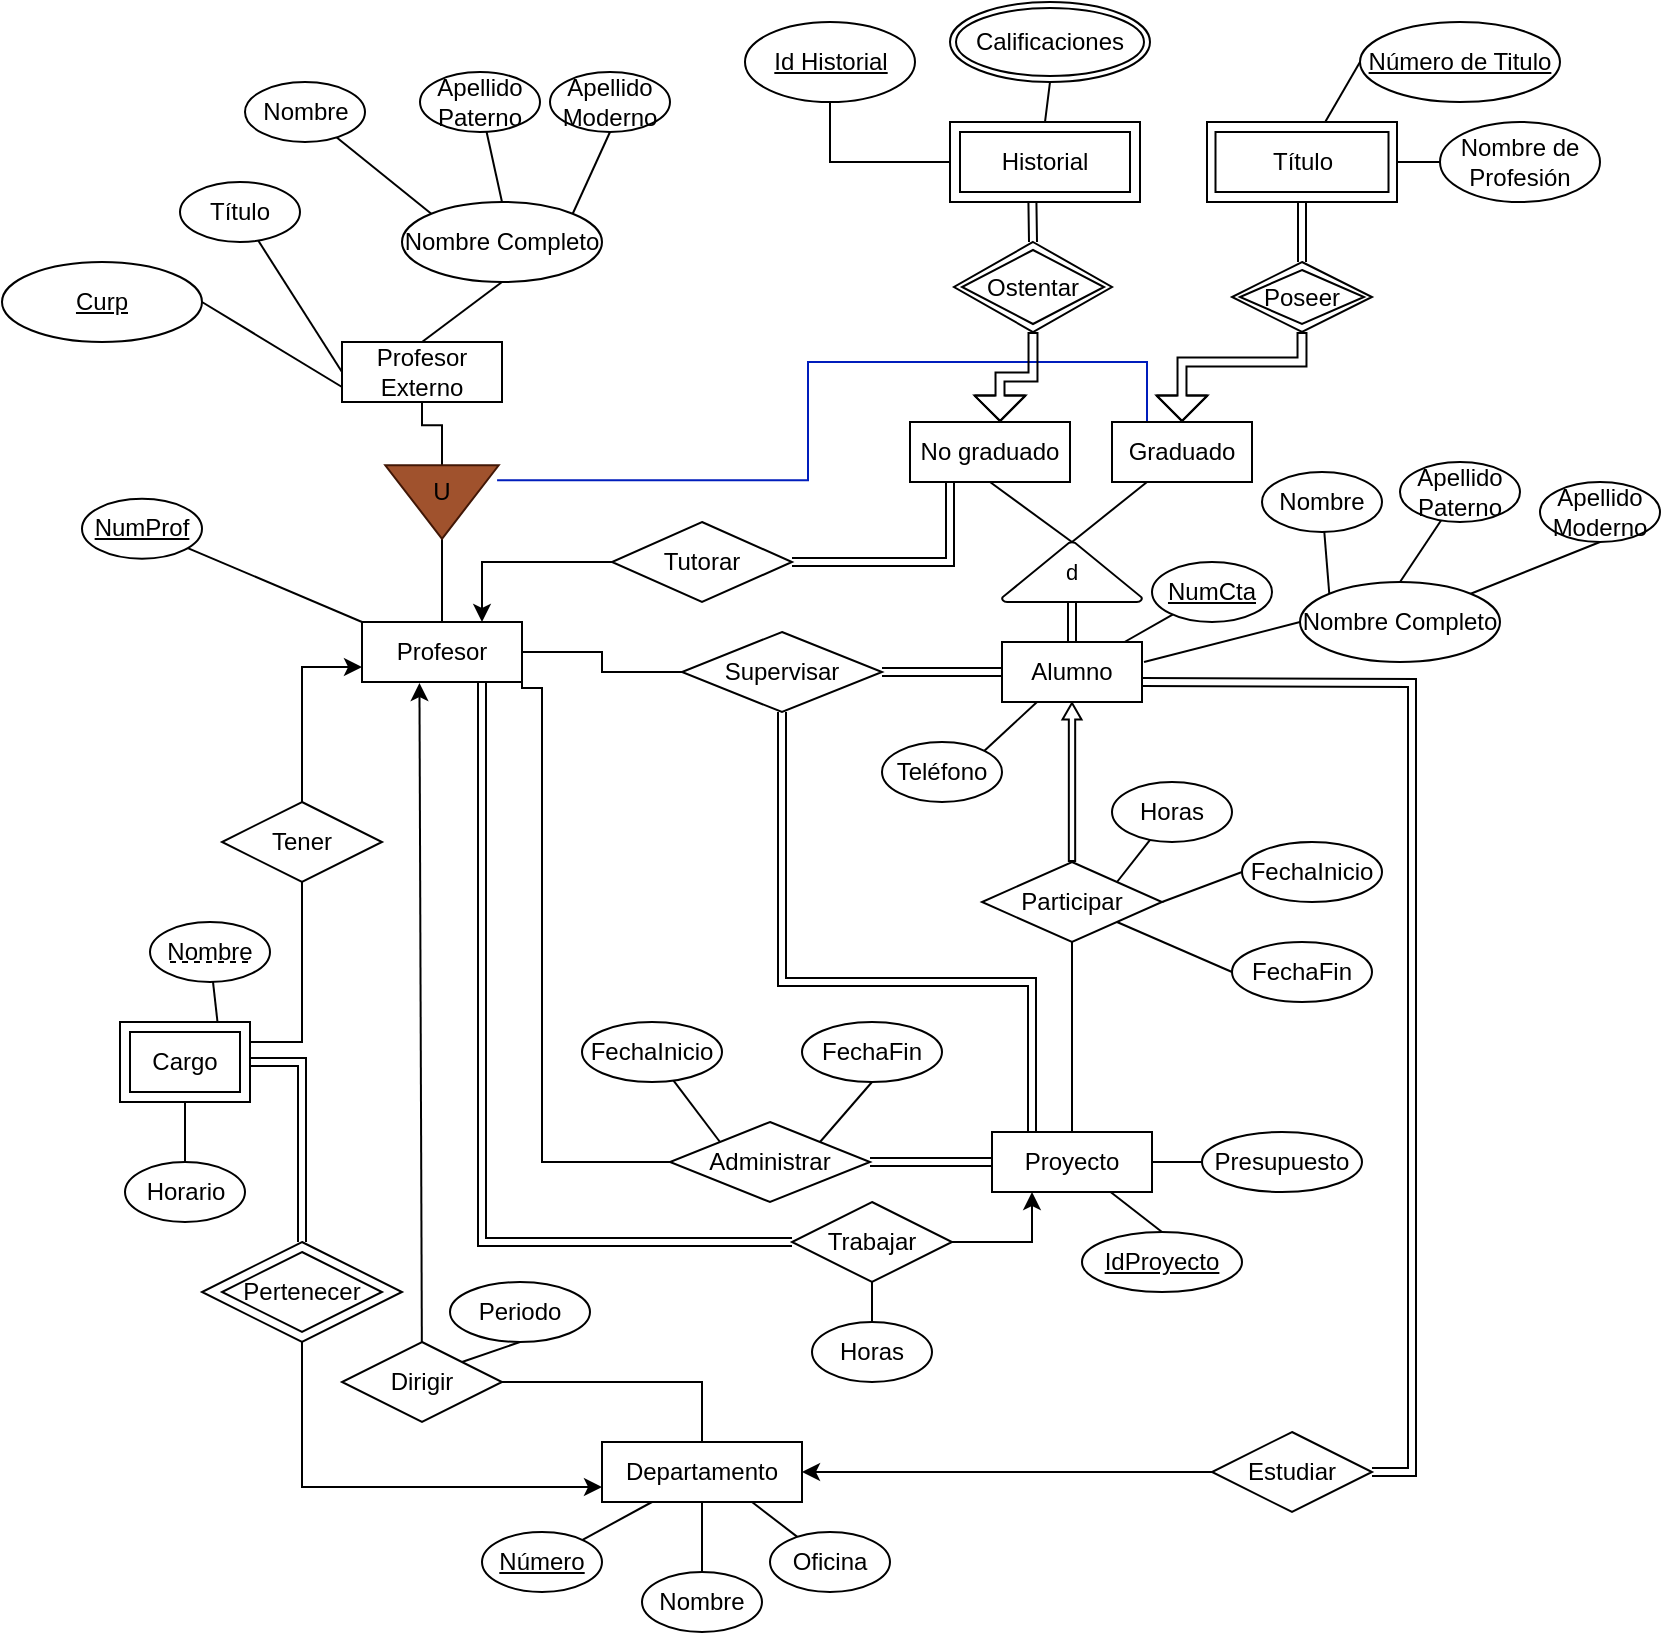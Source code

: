 <mxfile version="24.7.12">
  <diagram id="PULe2GKsj0wCnWrpdzta" name="aiuda">
    <mxGraphModel grid="1" page="1" gridSize="10" guides="1" tooltips="1" connect="1" arrows="1" fold="1" pageScale="1" pageWidth="850" pageHeight="1100" math="0" shadow="0">
      <root>
        <mxCell id="0" />
        <mxCell id="1" parent="0" />
        <mxCell id="if5nxP8g-dMTXmdRVD5t-96" style="edgeStyle=orthogonalEdgeStyle;rounded=0;orthogonalLoop=1;jettySize=auto;html=1;entryX=0.5;entryY=0;entryDx=0;entryDy=0;entryPerimeter=0;shape=link;" edge="1" parent="1">
          <mxGeometry relative="1" as="geometry" />
        </mxCell>
        <mxCell id="LP32vysOiffUSXylMvXc-1" style="edgeStyle=orthogonalEdgeStyle;rounded=0;orthogonalLoop=1;jettySize=auto;html=1;entryX=0.5;entryY=1;entryDx=0;entryDy=0;strokeColor=default;align=center;verticalAlign=middle;fontFamily=Helvetica;fontSize=11;fontColor=default;labelBackgroundColor=default;endArrow=none;endFill=0;startArrow=classic;startFill=1;exitX=0;exitY=0.75;exitDx=0;exitDy=0;startWidth=5.6;" edge="1" parent="1" source="LP32vysOiffUSXylMvXc-3" target="LP32vysOiffUSXylMvXc-86">
          <mxGeometry relative="1" as="geometry" />
        </mxCell>
        <mxCell id="LP32vysOiffUSXylMvXc-2" style="edgeStyle=orthogonalEdgeStyle;shape=connector;rounded=0;orthogonalLoop=1;jettySize=auto;html=1;entryX=0;entryY=0.5;entryDx=0;entryDy=0;strokeColor=default;align=center;verticalAlign=middle;fontFamily=Helvetica;fontSize=11;fontColor=default;labelBackgroundColor=default;endArrow=none;endFill=0;startArrow=classic;startFill=1;" edge="1" parent="1" source="LP32vysOiffUSXylMvXc-3" target="LP32vysOiffUSXylMvXc-14">
          <mxGeometry relative="1" as="geometry" />
        </mxCell>
        <mxCell id="LP32vysOiffUSXylMvXc-3" value="Departamento" style="rounded=0;whiteSpace=wrap;html=1;" vertex="1" parent="1">
          <mxGeometry x="351" y="730" width="100" height="30" as="geometry" />
        </mxCell>
        <mxCell id="LP32vysOiffUSXylMvXc-4" style="edgeStyle=orthogonalEdgeStyle;shape=link;rounded=0;orthogonalLoop=1;jettySize=auto;html=1;entryX=1;entryY=0.5;entryDx=0;entryDy=0;strokeColor=default;align=center;verticalAlign=middle;fontFamily=Helvetica;fontSize=11;fontColor=default;labelBackgroundColor=default;endArrow=none;endFill=0;" edge="1" parent="1" target="LP32vysOiffUSXylMvXc-14">
          <mxGeometry relative="1" as="geometry">
            <mxPoint x="621" y="349.997" as="sourcePoint" />
            <mxPoint x="751" y="769.97" as="targetPoint" />
          </mxGeometry>
        </mxCell>
        <mxCell id="LP32vysOiffUSXylMvXc-5" value="Alumno" style="rounded=0;whiteSpace=wrap;html=1;" vertex="1" parent="1">
          <mxGeometry x="551" y="330" width="70" height="30" as="geometry" />
        </mxCell>
        <mxCell id="LP32vysOiffUSXylMvXc-6" style="edgeStyle=orthogonalEdgeStyle;shape=connector;rounded=0;orthogonalLoop=1;jettySize=auto;html=1;entryX=0;entryY=0.5;entryDx=0;entryDy=0;strokeColor=default;align=center;verticalAlign=middle;fontFamily=Helvetica;fontSize=11;fontColor=default;labelBackgroundColor=default;endArrow=none;endFill=0;exitX=1;exitY=0.75;exitDx=0;exitDy=0;" edge="1" parent="1" source="LP32vysOiffUSXylMvXc-10" target="LP32vysOiffUSXylMvXc-16">
          <mxGeometry relative="1" as="geometry">
            <Array as="points">
              <mxPoint x="321" y="353" />
              <mxPoint x="321" y="590" />
            </Array>
          </mxGeometry>
        </mxCell>
        <mxCell id="LP32vysOiffUSXylMvXc-7" style="edgeStyle=orthogonalEdgeStyle;shape=link;rounded=0;orthogonalLoop=1;jettySize=auto;html=1;exitX=0.75;exitY=1;exitDx=0;exitDy=0;entryX=0;entryY=0.5;entryDx=0;entryDy=0;strokeColor=default;align=center;verticalAlign=middle;fontFamily=Helvetica;fontSize=11;fontColor=default;labelBackgroundColor=default;endArrow=none;endFill=0;" edge="1" parent="1" source="LP32vysOiffUSXylMvXc-10" target="LP32vysOiffUSXylMvXc-18">
          <mxGeometry relative="1" as="geometry" />
        </mxCell>
        <mxCell id="LP32vysOiffUSXylMvXc-8" style="shape=connector;rounded=0;orthogonalLoop=1;jettySize=auto;html=1;exitX=0.359;exitY=1.017;exitDx=0;exitDy=0;strokeColor=default;align=center;verticalAlign=middle;fontFamily=Helvetica;fontSize=11;fontColor=default;labelBackgroundColor=default;endArrow=none;endFill=0;exitPerimeter=0;startArrow=classic;startFill=1;" edge="1" parent="1" source="LP32vysOiffUSXylMvXc-10" target="LP32vysOiffUSXylMvXc-79">
          <mxGeometry relative="1" as="geometry" />
        </mxCell>
        <mxCell id="LP32vysOiffUSXylMvXc-9" style="edgeStyle=orthogonalEdgeStyle;shape=connector;rounded=0;orthogonalLoop=1;jettySize=auto;html=1;entryX=0;entryY=0.5;entryDx=0;entryDy=0;strokeColor=default;align=center;verticalAlign=middle;fontFamily=Helvetica;fontSize=11;fontColor=default;labelBackgroundColor=default;endArrow=none;endFill=0;startArrow=none;startFill=0;" edge="1" parent="1" source="LP32vysOiffUSXylMvXc-10" target="LP32vysOiffUSXylMvXc-84">
          <mxGeometry relative="1" as="geometry" />
        </mxCell>
        <mxCell id="cS8UyRpRueKs3-YQMKFp-4" style="edgeStyle=orthogonalEdgeStyle;rounded=0;orthogonalLoop=1;jettySize=auto;html=1;entryX=1;entryY=0.5;entryDx=0;entryDy=0;endArrow=none;endFill=0;" edge="1" parent="1" source="LP32vysOiffUSXylMvXc-10" target="cS8UyRpRueKs3-YQMKFp-2">
          <mxGeometry relative="1" as="geometry" />
        </mxCell>
        <mxCell id="LP32vysOiffUSXylMvXc-10" value="Profesor" style="rounded=0;whiteSpace=wrap;html=1;" vertex="1" parent="1">
          <mxGeometry x="231" y="320" width="80" height="30" as="geometry" />
        </mxCell>
        <mxCell id="LP32vysOiffUSXylMvXc-11" style="edgeStyle=none;shape=connector;rounded=0;orthogonalLoop=1;jettySize=auto;html=1;entryX=0;entryY=0.5;entryDx=0;entryDy=0;strokeColor=default;align=center;verticalAlign=middle;fontFamily=Helvetica;fontSize=11;fontColor=default;labelBackgroundColor=default;endArrow=none;endFill=0;" edge="1" parent="1" source="LP32vysOiffUSXylMvXc-13" target="LP32vysOiffUSXylMvXc-34">
          <mxGeometry relative="1" as="geometry" />
        </mxCell>
        <mxCell id="LP32vysOiffUSXylMvXc-12" style="edgeStyle=none;shape=connector;rounded=0;orthogonalLoop=1;jettySize=auto;html=1;entryX=0.5;entryY=0;entryDx=0;entryDy=0;strokeColor=default;align=center;verticalAlign=middle;fontFamily=Helvetica;fontSize=11;fontColor=default;labelBackgroundColor=default;endArrow=none;endFill=0;" edge="1" parent="1" source="LP32vysOiffUSXylMvXc-13" target="LP32vysOiffUSXylMvXc-35">
          <mxGeometry relative="1" as="geometry" />
        </mxCell>
        <mxCell id="LP32vysOiffUSXylMvXc-13" value="Proyecto" style="rounded=0;whiteSpace=wrap;html=1;" vertex="1" parent="1">
          <mxGeometry x="546" y="575" width="80" height="30" as="geometry" />
        </mxCell>
        <mxCell id="LP32vysOiffUSXylMvXc-14" value="Estudiar" style="rhombus;whiteSpace=wrap;html=1;" vertex="1" parent="1">
          <mxGeometry x="656" y="725" width="80" height="40" as="geometry" />
        </mxCell>
        <mxCell id="LP32vysOiffUSXylMvXc-15" style="edgeStyle=orthogonalEdgeStyle;shape=link;rounded=0;orthogonalLoop=1;jettySize=auto;html=1;entryX=0;entryY=0.5;entryDx=0;entryDy=0;strokeColor=default;align=center;verticalAlign=middle;fontFamily=Helvetica;fontSize=11;fontColor=default;labelBackgroundColor=default;endArrow=none;endFill=0;" edge="1" parent="1" source="LP32vysOiffUSXylMvXc-16" target="LP32vysOiffUSXylMvXc-13">
          <mxGeometry relative="1" as="geometry" />
        </mxCell>
        <mxCell id="LP32vysOiffUSXylMvXc-16" value="Administrar" style="rhombus;whiteSpace=wrap;html=1;" vertex="1" parent="1">
          <mxGeometry x="385" y="570" width="100" height="40" as="geometry" />
        </mxCell>
        <mxCell id="LP32vysOiffUSXylMvXc-17" style="shape=connector;rounded=0;orthogonalLoop=1;jettySize=auto;html=1;entryX=0.25;entryY=1;entryDx=0;entryDy=0;strokeColor=default;align=center;verticalAlign=middle;fontFamily=Helvetica;fontSize=11;fontColor=default;labelBackgroundColor=default;endArrow=classic;endFill=1;edgeStyle=orthogonalEdgeStyle;exitX=1;exitY=0.5;exitDx=0;exitDy=0;" edge="1" parent="1" source="LP32vysOiffUSXylMvXc-18" target="LP32vysOiffUSXylMvXc-13">
          <mxGeometry relative="1" as="geometry">
            <Array as="points">
              <mxPoint x="566" y="630" />
            </Array>
          </mxGeometry>
        </mxCell>
        <mxCell id="LP32vysOiffUSXylMvXc-18" value="Trabajar" style="rhombus;whiteSpace=wrap;html=1;" vertex="1" parent="1">
          <mxGeometry x="446" y="610" width="80" height="40" as="geometry" />
        </mxCell>
        <mxCell id="LP32vysOiffUSXylMvXc-19" style="edgeStyle=orthogonalEdgeStyle;shape=connector;rounded=0;orthogonalLoop=1;jettySize=auto;html=1;entryX=0.5;entryY=0;entryDx=0;entryDy=0;strokeColor=default;align=center;verticalAlign=middle;fontFamily=Helvetica;fontSize=11;fontColor=default;labelBackgroundColor=default;endArrow=none;endFill=0;" edge="1" parent="1" source="LP32vysOiffUSXylMvXc-22" target="LP32vysOiffUSXylMvXc-13">
          <mxGeometry relative="1" as="geometry" />
        </mxCell>
        <mxCell id="LP32vysOiffUSXylMvXc-20" style="edgeStyle=none;shape=connector;rounded=0;orthogonalLoop=1;jettySize=auto;html=1;exitX=1;exitY=0.5;exitDx=0;exitDy=0;entryX=0;entryY=0.5;entryDx=0;entryDy=0;strokeColor=default;align=center;verticalAlign=middle;fontFamily=Helvetica;fontSize=11;fontColor=default;labelBackgroundColor=default;endArrow=none;endFill=0;" edge="1" parent="1" source="LP32vysOiffUSXylMvXc-22" target="LP32vysOiffUSXylMvXc-58">
          <mxGeometry relative="1" as="geometry" />
        </mxCell>
        <mxCell id="LP32vysOiffUSXylMvXc-21" style="edgeStyle=orthogonalEdgeStyle;rounded=0;orthogonalLoop=1;jettySize=auto;html=1;exitX=0.5;exitY=0;exitDx=0;exitDy=0;entryX=0.5;entryY=1;entryDx=0;entryDy=0;shape=flexArrow;width=3.175;endSize=2.422;endWidth=5.341;" edge="1" parent="1" source="LP32vysOiffUSXylMvXc-22" target="LP32vysOiffUSXylMvXc-5">
          <mxGeometry relative="1" as="geometry" />
        </mxCell>
        <mxCell id="LP32vysOiffUSXylMvXc-22" value="Participar" style="rhombus;whiteSpace=wrap;html=1;" vertex="1" parent="1">
          <mxGeometry x="541" y="440" width="90" height="40" as="geometry" />
        </mxCell>
        <mxCell id="LP32vysOiffUSXylMvXc-23" style="edgeStyle=none;shape=connector;rounded=0;orthogonalLoop=1;jettySize=auto;html=1;entryX=0.5;entryY=1;entryDx=0;entryDy=0;strokeColor=default;align=center;verticalAlign=middle;fontFamily=Helvetica;fontSize=11;fontColor=default;labelBackgroundColor=default;endArrow=none;endFill=0;" edge="1" parent="1" source="LP32vysOiffUSXylMvXc-24" target="LP32vysOiffUSXylMvXc-3">
          <mxGeometry relative="1" as="geometry" />
        </mxCell>
        <mxCell id="LP32vysOiffUSXylMvXc-24" value="Nombre" style="ellipse;whiteSpace=wrap;html=1;" vertex="1" parent="1">
          <mxGeometry x="371" y="795" width="60" height="30" as="geometry" />
        </mxCell>
        <mxCell id="LP32vysOiffUSXylMvXc-25" style="edgeStyle=none;shape=connector;rounded=0;orthogonalLoop=1;jettySize=auto;html=1;strokeColor=default;align=center;verticalAlign=middle;fontFamily=Helvetica;fontSize=11;fontColor=default;labelBackgroundColor=default;endArrow=none;endFill=0;entryX=0;entryY=0;entryDx=0;entryDy=0;" edge="1" parent="1" source="LP32vysOiffUSXylMvXc-26" target="sfIWlIL2xg-Txp5iaSMf-3">
          <mxGeometry relative="1" as="geometry">
            <mxPoint x="160" y="154.46" as="targetPoint" />
          </mxGeometry>
        </mxCell>
        <mxCell id="LP32vysOiffUSXylMvXc-26" value="Nombre" style="ellipse;whiteSpace=wrap;html=1;" vertex="1" parent="1">
          <mxGeometry x="172.5" y="50.0" width="60" height="30" as="geometry" />
        </mxCell>
        <mxCell id="LP32vysOiffUSXylMvXc-27" value="Oficina" style="ellipse;whiteSpace=wrap;html=1;" vertex="1" parent="1">
          <mxGeometry x="435" y="775" width="60" height="30" as="geometry" />
        </mxCell>
        <mxCell id="LP32vysOiffUSXylMvXc-28" style="rounded=0;orthogonalLoop=1;jettySize=auto;html=1;endArrow=none;endFill=0;entryX=0.25;entryY=1;entryDx=0;entryDy=0;" edge="1" parent="1" source="LP32vysOiffUSXylMvXc-29" target="LP32vysOiffUSXylMvXc-3">
          <mxGeometry relative="1" as="geometry" />
        </mxCell>
        <mxCell id="LP32vysOiffUSXylMvXc-29" value="&lt;u&gt;Número&lt;/u&gt;" style="ellipse;whiteSpace=wrap;html=1;" vertex="1" parent="1">
          <mxGeometry x="291" y="775" width="60" height="30" as="geometry" />
        </mxCell>
        <mxCell id="LP32vysOiffUSXylMvXc-30" style="edgeStyle=none;shape=connector;rounded=0;orthogonalLoop=1;jettySize=auto;html=1;strokeColor=default;align=center;verticalAlign=middle;fontFamily=Helvetica;fontSize=11;fontColor=default;labelBackgroundColor=default;endArrow=none;endFill=0;" edge="1" parent="1" source="LP32vysOiffUSXylMvXc-31" target="LP32vysOiffUSXylMvXc-5">
          <mxGeometry relative="1" as="geometry" />
        </mxCell>
        <mxCell id="LP32vysOiffUSXylMvXc-31" value="&lt;u&gt;NumCta&lt;/u&gt;" style="ellipse;whiteSpace=wrap;html=1;" vertex="1" parent="1">
          <mxGeometry x="626" y="290" width="60" height="30" as="geometry" />
        </mxCell>
        <mxCell id="LP32vysOiffUSXylMvXc-32" style="edgeStyle=none;shape=connector;rounded=0;orthogonalLoop=1;jettySize=auto;html=1;exitX=1;exitY=0;exitDx=0;exitDy=0;entryX=0.25;entryY=1;entryDx=0;entryDy=0;strokeColor=default;align=center;verticalAlign=middle;fontFamily=Helvetica;fontSize=11;fontColor=default;labelBackgroundColor=default;endArrow=none;endFill=0;" edge="1" parent="1" source="LP32vysOiffUSXylMvXc-33" target="LP32vysOiffUSXylMvXc-5">
          <mxGeometry relative="1" as="geometry" />
        </mxCell>
        <mxCell id="LP32vysOiffUSXylMvXc-33" value="Teléfono" style="ellipse;whiteSpace=wrap;html=1;" vertex="1" parent="1">
          <mxGeometry x="491" y="380" width="60" height="30" as="geometry" />
        </mxCell>
        <mxCell id="LP32vysOiffUSXylMvXc-34" value="Presupuesto" style="ellipse;whiteSpace=wrap;html=1;" vertex="1" parent="1">
          <mxGeometry x="651" y="575" width="80" height="30" as="geometry" />
        </mxCell>
        <mxCell id="LP32vysOiffUSXylMvXc-35" value="&lt;u&gt;IdProyecto&lt;/u&gt;" style="ellipse;whiteSpace=wrap;html=1;" vertex="1" parent="1">
          <mxGeometry x="591" y="625" width="80" height="30" as="geometry" />
        </mxCell>
        <mxCell id="LP32vysOiffUSXylMvXc-36" style="edgeStyle=none;shape=connector;rounded=0;orthogonalLoop=1;jettySize=auto;html=1;entryX=0;entryY=0;entryDx=0;entryDy=0;strokeColor=default;align=center;verticalAlign=middle;fontFamily=Helvetica;fontSize=11;fontColor=default;labelBackgroundColor=default;endArrow=none;endFill=0;" edge="1" parent="1" source="LP32vysOiffUSXylMvXc-37" target="LP32vysOiffUSXylMvXc-10">
          <mxGeometry relative="1" as="geometry">
            <mxPoint x="217.76" y="220.0" as="targetPoint" />
          </mxGeometry>
        </mxCell>
        <mxCell id="LP32vysOiffUSXylMvXc-37" value="&lt;u&gt;NumProf&lt;/u&gt;" style="ellipse;whiteSpace=wrap;html=1;" vertex="1" parent="1">
          <mxGeometry x="91" y="258.37" width="60" height="30" as="geometry" />
        </mxCell>
        <mxCell id="LP32vysOiffUSXylMvXc-38" style="edgeStyle=none;shape=connector;rounded=0;orthogonalLoop=1;jettySize=auto;html=1;strokeColor=default;align=center;verticalAlign=middle;fontFamily=Helvetica;fontSize=11;fontColor=default;labelBackgroundColor=default;endArrow=none;endFill=0;entryX=0.5;entryY=0;entryDx=0;entryDy=0;" edge="1" parent="1" source="LP32vysOiffUSXylMvXc-39" target="sfIWlIL2xg-Txp5iaSMf-3">
          <mxGeometry relative="1" as="geometry">
            <mxPoint x="240" y="124.46" as="targetPoint" />
          </mxGeometry>
        </mxCell>
        <mxCell id="LP32vysOiffUSXylMvXc-39" value="Apellido Paterno" style="ellipse;whiteSpace=wrap;html=1;" vertex="1" parent="1">
          <mxGeometry x="260" y="45.0" width="60" height="30" as="geometry" />
        </mxCell>
        <mxCell id="LP32vysOiffUSXylMvXc-40" value="Título" style="ellipse;whiteSpace=wrap;html=1;" vertex="1" parent="1">
          <mxGeometry x="140" y="100.0" width="60" height="30" as="geometry" />
        </mxCell>
        <mxCell id="LP32vysOiffUSXylMvXc-41" style="edgeStyle=none;shape=connector;rounded=0;orthogonalLoop=1;jettySize=auto;html=1;entryX=0.75;entryY=1;entryDx=0;entryDy=0;strokeColor=default;align=center;verticalAlign=middle;fontFamily=Helvetica;fontSize=11;fontColor=default;labelBackgroundColor=default;endArrow=none;endFill=0;" edge="1" parent="1" source="LP32vysOiffUSXylMvXc-27" target="LP32vysOiffUSXylMvXc-3">
          <mxGeometry relative="1" as="geometry" />
        </mxCell>
        <mxCell id="cS8UyRpRueKs3-YQMKFp-8" style="edgeStyle=orthogonalEdgeStyle;rounded=0;orthogonalLoop=1;jettySize=auto;html=1;exitX=0.25;exitY=0;exitDx=0;exitDy=0;entryX=0.959;entryY=0.304;entryDx=0;entryDy=0;entryPerimeter=0;fillColor=#0050ef;strokeColor=#001DBC;endArrow=none;endFill=0;" edge="1" parent="1" source="LP32vysOiffUSXylMvXc-47" target="cS8UyRpRueKs3-YQMKFp-3">
          <mxGeometry relative="1" as="geometry">
            <mxPoint x="330" y="220" as="targetPoint" />
            <Array as="points">
              <mxPoint x="624" y="190" />
              <mxPoint x="454" y="190" />
              <mxPoint x="454" y="249" />
            </Array>
          </mxGeometry>
        </mxCell>
        <mxCell id="LP32vysOiffUSXylMvXc-47" value="Graduado" style="rounded=0;whiteSpace=wrap;html=1;" vertex="1" parent="1">
          <mxGeometry x="606" y="220" width="70" height="30" as="geometry" />
        </mxCell>
        <mxCell id="LP32vysOiffUSXylMvXc-48" value="No graduado" style="rounded=0;whiteSpace=wrap;html=1;" vertex="1" parent="1">
          <mxGeometry x="505" y="220" width="80" height="30" as="geometry" />
        </mxCell>
        <mxCell id="LP32vysOiffUSXylMvXc-49" style="edgeStyle=none;shape=link;rounded=0;orthogonalLoop=1;jettySize=auto;html=1;strokeColor=default;align=center;verticalAlign=middle;fontFamily=Helvetica;fontSize=11;fontColor=default;labelBackgroundColor=default;endArrow=none;endFill=0;" edge="1" parent="1" source="LP32vysOiffUSXylMvXc-51" target="LP32vysOiffUSXylMvXc-5">
          <mxGeometry relative="1" as="geometry" />
        </mxCell>
        <mxCell id="LP32vysOiffUSXylMvXc-50" style="edgeStyle=none;shape=connector;rounded=0;orthogonalLoop=1;jettySize=auto;html=1;exitX=0.5;exitY=0;exitDx=0;exitDy=0;exitPerimeter=0;entryX=0.25;entryY=1;entryDx=0;entryDy=0;strokeColor=default;align=center;verticalAlign=middle;fontFamily=Helvetica;fontSize=11;fontColor=default;labelBackgroundColor=default;endArrow=none;endFill=0;" edge="1" parent="1" source="LP32vysOiffUSXylMvXc-51" target="LP32vysOiffUSXylMvXc-47">
          <mxGeometry relative="1" as="geometry" />
        </mxCell>
        <mxCell id="LP32vysOiffUSXylMvXc-51" value="d" style="strokeWidth=1;html=1;shape=mxgraph.flowchart.extract_or_measurement;whiteSpace=wrap;fontFamily=Helvetica;fontSize=11;fontColor=default;labelBackgroundColor=default;" vertex="1" parent="1">
          <mxGeometry x="551" y="280" width="70" height="30" as="geometry" />
        </mxCell>
        <mxCell id="LP32vysOiffUSXylMvXc-52" style="edgeStyle=none;shape=connector;rounded=0;orthogonalLoop=1;jettySize=auto;html=1;exitX=0.5;exitY=1;exitDx=0;exitDy=0;entryX=0.5;entryY=0;entryDx=0;entryDy=0;entryPerimeter=0;strokeColor=default;align=center;verticalAlign=middle;fontFamily=Helvetica;fontSize=11;fontColor=default;labelBackgroundColor=default;endArrow=none;endFill=0;" edge="1" parent="1" source="LP32vysOiffUSXylMvXc-48" target="LP32vysOiffUSXylMvXc-51">
          <mxGeometry relative="1" as="geometry" />
        </mxCell>
        <mxCell id="LP32vysOiffUSXylMvXc-53" value="&lt;u&gt;Número de Titulo&lt;/u&gt;" style="ellipse;whiteSpace=wrap;html=1;" vertex="1" parent="1">
          <mxGeometry x="730" y="20" width="100" height="40" as="geometry" />
        </mxCell>
        <mxCell id="LP32vysOiffUSXylMvXc-55" value="&lt;u&gt;Id Historial&lt;/u&gt;" style="ellipse;whiteSpace=wrap;html=1;" vertex="1" parent="1">
          <mxGeometry x="422.5" y="20" width="85" height="40" as="geometry" />
        </mxCell>
        <mxCell id="LP32vysOiffUSXylMvXc-56" style="edgeStyle=none;shape=connector;rounded=0;orthogonalLoop=1;jettySize=auto;html=1;entryX=1;entryY=0;entryDx=0;entryDy=0;strokeColor=default;align=center;verticalAlign=middle;fontFamily=Helvetica;fontSize=11;fontColor=default;labelBackgroundColor=default;endArrow=none;endFill=0;" edge="1" parent="1" source="LP32vysOiffUSXylMvXc-57" target="LP32vysOiffUSXylMvXc-22">
          <mxGeometry relative="1" as="geometry" />
        </mxCell>
        <mxCell id="LP32vysOiffUSXylMvXc-57" value="Horas" style="ellipse;whiteSpace=wrap;html=1;" vertex="1" parent="1">
          <mxGeometry x="606" y="400" width="60" height="30" as="geometry" />
        </mxCell>
        <mxCell id="LP32vysOiffUSXylMvXc-58" value="FechaInicio" style="ellipse;whiteSpace=wrap;html=1;" vertex="1" parent="1">
          <mxGeometry x="671" y="430" width="70" height="30" as="geometry" />
        </mxCell>
        <mxCell id="LP32vysOiffUSXylMvXc-59" value="FechaFin" style="ellipse;whiteSpace=wrap;html=1;" vertex="1" parent="1">
          <mxGeometry x="666" y="480" width="70" height="30" as="geometry" />
        </mxCell>
        <mxCell id="LP32vysOiffUSXylMvXc-60" style="edgeStyle=none;shape=connector;rounded=0;orthogonalLoop=1;jettySize=auto;html=1;exitX=0;exitY=0.5;exitDx=0;exitDy=0;entryX=1;entryY=1;entryDx=0;entryDy=0;strokeColor=default;align=center;verticalAlign=middle;fontFamily=Helvetica;fontSize=11;fontColor=default;labelBackgroundColor=default;endArrow=none;endFill=0;" edge="1" parent="1" source="LP32vysOiffUSXylMvXc-59" target="LP32vysOiffUSXylMvXc-22">
          <mxGeometry relative="1" as="geometry" />
        </mxCell>
        <mxCell id="LP32vysOiffUSXylMvXc-61" style="edgeStyle=none;shape=connector;rounded=0;orthogonalLoop=1;jettySize=auto;html=1;entryX=0;entryY=0;entryDx=0;entryDy=0;strokeColor=default;align=center;verticalAlign=middle;fontFamily=Helvetica;fontSize=11;fontColor=default;labelBackgroundColor=default;endArrow=none;endFill=0;" edge="1" parent="1" source="LP32vysOiffUSXylMvXc-62" target="LP32vysOiffUSXylMvXc-16">
          <mxGeometry relative="1" as="geometry" />
        </mxCell>
        <mxCell id="LP32vysOiffUSXylMvXc-62" value="FechaInicio" style="ellipse;whiteSpace=wrap;html=1;" vertex="1" parent="1">
          <mxGeometry x="341" y="520" width="70" height="30" as="geometry" />
        </mxCell>
        <mxCell id="LP32vysOiffUSXylMvXc-63" style="edgeStyle=none;shape=connector;rounded=0;orthogonalLoop=1;jettySize=auto;html=1;exitX=0.5;exitY=1;exitDx=0;exitDy=0;entryX=1;entryY=0;entryDx=0;entryDy=0;strokeColor=default;align=center;verticalAlign=middle;fontFamily=Helvetica;fontSize=11;fontColor=default;labelBackgroundColor=default;endArrow=none;endFill=0;" edge="1" parent="1" source="LP32vysOiffUSXylMvXc-64" target="LP32vysOiffUSXylMvXc-16">
          <mxGeometry relative="1" as="geometry" />
        </mxCell>
        <mxCell id="LP32vysOiffUSXylMvXc-64" value="FechaFin" style="ellipse;whiteSpace=wrap;html=1;" vertex="1" parent="1">
          <mxGeometry x="451" y="520" width="70" height="30" as="geometry" />
        </mxCell>
        <mxCell id="LP32vysOiffUSXylMvXc-65" style="edgeStyle=none;shape=connector;rounded=0;orthogonalLoop=1;jettySize=auto;html=1;entryX=0;entryY=0.5;entryDx=0;entryDy=0;strokeColor=default;align=center;verticalAlign=middle;fontFamily=Helvetica;fontSize=11;fontColor=default;labelBackgroundColor=default;endArrow=none;endFill=0;" edge="1" parent="1" source="LP32vysOiffUSXylMvXc-40" target="j2LlUd6ykjurGUo2alR1-20">
          <mxGeometry relative="1" as="geometry">
            <mxPoint x="230" y="219.46" as="targetPoint" />
          </mxGeometry>
        </mxCell>
        <mxCell id="LP32vysOiffUSXylMvXc-66" style="edgeStyle=none;shape=connector;rounded=0;orthogonalLoop=1;jettySize=auto;html=1;exitX=0.5;exitY=0;exitDx=0;exitDy=0;entryX=0.5;entryY=1;entryDx=0;entryDy=0;strokeColor=default;align=center;verticalAlign=middle;fontFamily=Helvetica;fontSize=11;fontColor=default;labelBackgroundColor=default;endArrow=none;endFill=0;" edge="1" parent="1" source="LP32vysOiffUSXylMvXc-67" target="LP32vysOiffUSXylMvXc-18">
          <mxGeometry relative="1" as="geometry" />
        </mxCell>
        <mxCell id="LP32vysOiffUSXylMvXc-67" value="Horas" style="ellipse;whiteSpace=wrap;html=1;" vertex="1" parent="1">
          <mxGeometry x="456" y="670" width="60" height="30" as="geometry" />
        </mxCell>
        <mxCell id="LP32vysOiffUSXylMvXc-68" style="edgeStyle=orthogonalEdgeStyle;shape=link;rounded=0;orthogonalLoop=1;jettySize=auto;html=1;entryX=0.25;entryY=1;entryDx=0;entryDy=0;strokeColor=default;align=center;verticalAlign=middle;fontFamily=Helvetica;fontSize=11;fontColor=default;labelBackgroundColor=default;endArrow=none;endFill=0;" edge="1" parent="1" source="LP32vysOiffUSXylMvXc-70" target="LP32vysOiffUSXylMvXc-48">
          <mxGeometry relative="1" as="geometry" />
        </mxCell>
        <mxCell id="LP32vysOiffUSXylMvXc-69" style="edgeStyle=orthogonalEdgeStyle;shape=connector;rounded=0;orthogonalLoop=1;jettySize=auto;html=1;exitX=0;exitY=0.5;exitDx=0;exitDy=0;entryX=0.75;entryY=0;entryDx=0;entryDy=0;strokeColor=default;align=center;verticalAlign=middle;fontFamily=Helvetica;fontSize=11;fontColor=default;labelBackgroundColor=default;endArrow=classic;endFill=1;" edge="1" parent="1" source="LP32vysOiffUSXylMvXc-70" target="LP32vysOiffUSXylMvXc-10">
          <mxGeometry relative="1" as="geometry" />
        </mxCell>
        <mxCell id="LP32vysOiffUSXylMvXc-70" value="Tutorar" style="rhombus;whiteSpace=wrap;html=1;" vertex="1" parent="1">
          <mxGeometry x="356" y="270" width="90" height="40" as="geometry" />
        </mxCell>
        <mxCell id="LP32vysOiffUSXylMvXc-71" style="edgeStyle=orthogonalEdgeStyle;shape=link;rounded=0;orthogonalLoop=1;jettySize=auto;html=1;exitX=1;exitY=0.5;exitDx=0;exitDy=0;entryX=0.5;entryY=0;entryDx=0;entryDy=0;strokeColor=default;align=center;verticalAlign=middle;fontFamily=Helvetica;fontSize=11;fontColor=default;labelBackgroundColor=default;endArrow=none;endFill=0;" edge="1" parent="1" source="LP32vysOiffUSXylMvXc-73" target="LP32vysOiffUSXylMvXc-86">
          <mxGeometry relative="1" as="geometry" />
        </mxCell>
        <mxCell id="LP32vysOiffUSXylMvXc-72" value="" style="group" connectable="0" vertex="1" parent="1">
          <mxGeometry x="110" y="520" width="65" height="40" as="geometry" />
        </mxCell>
        <mxCell id="LP32vysOiffUSXylMvXc-73" value="" style="rounded=0;whiteSpace=wrap;html=1;fontFamily=Helvetica;fontSize=11;fontColor=default;labelBackgroundColor=default;" vertex="1" parent="LP32vysOiffUSXylMvXc-72">
          <mxGeometry width="65" height="40" as="geometry" />
        </mxCell>
        <mxCell id="LP32vysOiffUSXylMvXc-74" value="Cargo" style="rounded=0;whiteSpace=wrap;html=1;" vertex="1" parent="LP32vysOiffUSXylMvXc-72">
          <mxGeometry x="5" y="5" width="55" height="30" as="geometry" />
        </mxCell>
        <mxCell id="LP32vysOiffUSXylMvXc-75" style="edgeStyle=none;shape=connector;rounded=0;orthogonalLoop=1;jettySize=auto;html=1;entryX=0.75;entryY=0;entryDx=0;entryDy=0;strokeColor=default;align=center;verticalAlign=middle;fontFamily=Helvetica;fontSize=11;fontColor=default;labelBackgroundColor=default;endArrow=none;endFill=0;" edge="1" parent="1" source="LP32vysOiffUSXylMvXc-89" target="LP32vysOiffUSXylMvXc-73">
          <mxGeometry relative="1" as="geometry" />
        </mxCell>
        <mxCell id="LP32vysOiffUSXylMvXc-76" value="Horario" style="ellipse;whiteSpace=wrap;html=1;" vertex="1" parent="1">
          <mxGeometry x="112.5" y="590" width="60" height="30" as="geometry" />
        </mxCell>
        <mxCell id="LP32vysOiffUSXylMvXc-77" style="edgeStyle=none;shape=connector;rounded=0;orthogonalLoop=1;jettySize=auto;html=1;entryX=0.5;entryY=0;entryDx=0;entryDy=0;strokeColor=default;align=center;verticalAlign=middle;fontFamily=Helvetica;fontSize=11;fontColor=default;labelBackgroundColor=default;endArrow=none;endFill=0;" edge="1" parent="1" source="LP32vysOiffUSXylMvXc-73" target="LP32vysOiffUSXylMvXc-76">
          <mxGeometry relative="1" as="geometry" />
        </mxCell>
        <mxCell id="LP32vysOiffUSXylMvXc-78" style="edgeStyle=orthogonalEdgeStyle;shape=connector;rounded=0;orthogonalLoop=1;jettySize=auto;html=1;entryX=0.5;entryY=0;entryDx=0;entryDy=0;strokeColor=default;align=center;verticalAlign=middle;fontFamily=Helvetica;fontSize=11;fontColor=default;labelBackgroundColor=default;endArrow=none;endFill=0;" edge="1" parent="1" source="LP32vysOiffUSXylMvXc-79" target="LP32vysOiffUSXylMvXc-3">
          <mxGeometry relative="1" as="geometry" />
        </mxCell>
        <mxCell id="LP32vysOiffUSXylMvXc-79" value="Dirigir" style="rhombus;whiteSpace=wrap;html=1;" vertex="1" parent="1">
          <mxGeometry x="221" y="680" width="80" height="40" as="geometry" />
        </mxCell>
        <mxCell id="LP32vysOiffUSXylMvXc-80" style="shape=connector;rounded=0;orthogonalLoop=1;jettySize=auto;html=1;exitX=0.5;exitY=1;exitDx=0;exitDy=0;entryX=1;entryY=0;entryDx=0;entryDy=0;strokeColor=default;align=center;verticalAlign=middle;fontFamily=Helvetica;fontSize=11;fontColor=default;labelBackgroundColor=default;endArrow=none;endFill=0;" edge="1" parent="1" source="LP32vysOiffUSXylMvXc-81" target="LP32vysOiffUSXylMvXc-79">
          <mxGeometry relative="1" as="geometry" />
        </mxCell>
        <mxCell id="LP32vysOiffUSXylMvXc-81" value="Periodo" style="ellipse;whiteSpace=wrap;html=1;" vertex="1" parent="1">
          <mxGeometry x="275" y="650" width="70" height="30" as="geometry" />
        </mxCell>
        <mxCell id="LP32vysOiffUSXylMvXc-82" style="edgeStyle=orthogonalEdgeStyle;shape=link;rounded=0;orthogonalLoop=1;jettySize=auto;html=1;exitX=1;exitY=0.5;exitDx=0;exitDy=0;strokeColor=default;align=center;verticalAlign=middle;fontFamily=Helvetica;fontSize=11;fontColor=default;labelBackgroundColor=default;endArrow=block;endFill=0;endWidth=6.939;" edge="1" parent="1" source="LP32vysOiffUSXylMvXc-84" target="LP32vysOiffUSXylMvXc-5">
          <mxGeometry relative="1" as="geometry" />
        </mxCell>
        <mxCell id="LP32vysOiffUSXylMvXc-83" style="edgeStyle=orthogonalEdgeStyle;shape=link;rounded=0;orthogonalLoop=1;jettySize=auto;html=1;exitX=0.5;exitY=1;exitDx=0;exitDy=0;entryX=0.25;entryY=0;entryDx=0;entryDy=0;strokeColor=default;align=center;verticalAlign=middle;fontFamily=Helvetica;fontSize=11;fontColor=default;labelBackgroundColor=default;endArrow=none;endFill=0;" edge="1" parent="1" source="LP32vysOiffUSXylMvXc-84" target="LP32vysOiffUSXylMvXc-13">
          <mxGeometry relative="1" as="geometry">
            <Array as="points">
              <mxPoint x="441" y="500" />
              <mxPoint x="566" y="500" />
            </Array>
          </mxGeometry>
        </mxCell>
        <mxCell id="LP32vysOiffUSXylMvXc-84" value="Supervisar" style="rhombus;whiteSpace=wrap;html=1;" vertex="1" parent="1">
          <mxGeometry x="391" y="325" width="100" height="40" as="geometry" />
        </mxCell>
        <mxCell id="LP32vysOiffUSXylMvXc-85" value="" style="group" connectable="0" vertex="1" parent="1">
          <mxGeometry x="151" y="630" width="100" height="50" as="geometry" />
        </mxCell>
        <mxCell id="LP32vysOiffUSXylMvXc-86" value="Trabajar" style="rhombus;whiteSpace=wrap;html=1;strokeColor=default;rounded=0;" vertex="1" parent="LP32vysOiffUSXylMvXc-85">
          <mxGeometry width="100" height="50" as="geometry" />
        </mxCell>
        <mxCell id="LP32vysOiffUSXylMvXc-87" value="Pertenecer" style="rhombus;whiteSpace=wrap;html=1;strokeColor=default;rounded=0;" vertex="1" parent="LP32vysOiffUSXylMvXc-85">
          <mxGeometry x="10" y="5" width="80" height="40" as="geometry" />
        </mxCell>
        <mxCell id="LP32vysOiffUSXylMvXc-88" value="" style="group" connectable="0" vertex="1" parent="1">
          <mxGeometry x="125" y="470" width="60" height="30" as="geometry" />
        </mxCell>
        <mxCell id="LP32vysOiffUSXylMvXc-89" value="Nombre" style="ellipse;whiteSpace=wrap;html=1;" vertex="1" parent="LP32vysOiffUSXylMvXc-88">
          <mxGeometry width="60" height="30" as="geometry" />
        </mxCell>
        <mxCell id="LP32vysOiffUSXylMvXc-90" value="" style="endArrow=none;dashed=1;html=1;rounded=0;entryX=0.833;entryY=0.667;entryDx=0;entryDy=0;entryPerimeter=0;" edge="1" parent="LP32vysOiffUSXylMvXc-88" target="LP32vysOiffUSXylMvXc-89">
          <mxGeometry width="50" height="50" relative="1" as="geometry">
            <mxPoint x="10" y="20" as="sourcePoint" />
            <mxPoint x="100" y="30" as="targetPoint" />
            <Array as="points">
              <mxPoint x="20" y="20" />
              <mxPoint x="30" y="20" />
              <mxPoint x="40" y="20" />
            </Array>
          </mxGeometry>
        </mxCell>
        <mxCell id="LP32vysOiffUSXylMvXc-97" style="edgeStyle=orthogonalEdgeStyle;rounded=0;orthogonalLoop=1;jettySize=auto;html=1;exitX=0.5;exitY=0;exitDx=0;exitDy=0;endWidth=7.258;entryX=0;entryY=0.75;entryDx=0;entryDy=0;" edge="1" parent="1" source="LP32vysOiffUSXylMvXc-98" target="LP32vysOiffUSXylMvXc-10">
          <mxGeometry relative="1" as="geometry">
            <mxPoint x="171" y="410" as="sourcePoint" />
            <mxPoint x="110" y="340" as="targetPoint" />
          </mxGeometry>
        </mxCell>
        <mxCell id="LP32vysOiffUSXylMvXc-98" value="Tener" style="rhombus;whiteSpace=wrap;html=1;" vertex="1" parent="1">
          <mxGeometry x="161" y="410" width="80" height="40" as="geometry" />
        </mxCell>
        <mxCell id="LP32vysOiffUSXylMvXc-99" style="edgeStyle=orthogonalEdgeStyle;rounded=0;orthogonalLoop=1;jettySize=auto;html=1;exitX=1;exitY=0.25;exitDx=0;exitDy=0;entryX=0.5;entryY=1;entryDx=0;entryDy=0;endArrow=none;endFill=0;" edge="1" parent="1" source="LP32vysOiffUSXylMvXc-73" target="LP32vysOiffUSXylMvXc-98">
          <mxGeometry relative="1" as="geometry" />
        </mxCell>
        <mxCell id="sfIWlIL2xg-Txp5iaSMf-1" style="edgeStyle=none;shape=connector;rounded=0;orthogonalLoop=1;jettySize=auto;html=1;strokeColor=default;align=center;verticalAlign=middle;fontFamily=Helvetica;fontSize=11;fontColor=default;labelBackgroundColor=default;endArrow=none;endFill=0;entryX=1;entryY=0;entryDx=0;entryDy=0;exitX=0.5;exitY=1;exitDx=0;exitDy=0;" edge="1" parent="1" source="sfIWlIL2xg-Txp5iaSMf-2" target="sfIWlIL2xg-Txp5iaSMf-3">
          <mxGeometry relative="1" as="geometry">
            <mxPoint x="290" y="114.46" as="targetPoint" />
            <mxPoint x="280.365" y="93.665" as="sourcePoint" />
          </mxGeometry>
        </mxCell>
        <mxCell id="sfIWlIL2xg-Txp5iaSMf-2" value="Apellido Moderno" style="ellipse;whiteSpace=wrap;html=1;" vertex="1" parent="1">
          <mxGeometry x="325" y="45.0" width="60" height="30" as="geometry" />
        </mxCell>
        <mxCell id="LP32vysOiffUSXylMvXc-100" value="Historial" style="rounded=0;whiteSpace=wrap;html=1;" vertex="1" parent="1">
          <mxGeometry x="525" y="70" width="95" height="40" as="geometry" />
        </mxCell>
        <mxCell id="sfIWlIL2xg-Txp5iaSMf-5" value="Calificaciones" style="ellipse;shape=doubleEllipse;margin=3;whiteSpace=wrap;html=1;align=center;" vertex="1" parent="1">
          <mxGeometry x="525" y="10" width="100" height="40" as="geometry" />
        </mxCell>
        <mxCell id="LP32vysOiffUSXylMvXc-101" value="Título" style="rounded=0;whiteSpace=wrap;html=1;" vertex="1" parent="1">
          <mxGeometry x="653.5" y="70" width="95" height="40" as="geometry" />
        </mxCell>
        <mxCell id="sfIWlIL2xg-Txp5iaSMf-3" value="Nombre Completo" style="ellipse;whiteSpace=wrap;html=1;align=center;" vertex="1" parent="1">
          <mxGeometry x="251" y="110.0" width="100" height="40" as="geometry" />
        </mxCell>
        <mxCell id="C_TdneejoM5P3BE78AiN-1" value="" style="endArrow=none;html=1;rounded=0;entryX=0.5;entryY=1;entryDx=0;entryDy=0;exitX=0;exitY=0.5;exitDx=0;exitDy=0;" edge="1" parent="1" source="LP32vysOiffUSXylMvXc-100" target="LP32vysOiffUSXylMvXc-55">
          <mxGeometry width="50" height="50" relative="1" as="geometry">
            <mxPoint x="470" y="140" as="sourcePoint" />
            <mxPoint x="520" y="90" as="targetPoint" />
            <Array as="points">
              <mxPoint x="465" y="90" />
            </Array>
          </mxGeometry>
        </mxCell>
        <mxCell id="LP32vysOiffUSXylMvXc-103" value="Nombre de Profesión" style="ellipse;whiteSpace=wrap;html=1;" vertex="1" parent="1">
          <mxGeometry x="770" y="70" width="80" height="40" as="geometry" />
        </mxCell>
        <mxCell id="C_TdneejoM5P3BE78AiN-4" value="" style="endArrow=none;html=1;rounded=0;entryX=0;entryY=0.5;entryDx=0;entryDy=0;" edge="1" parent="1" source="LP32vysOiffUSXylMvXc-101" target="LP32vysOiffUSXylMvXc-53">
          <mxGeometry width="50" height="50" relative="1" as="geometry">
            <mxPoint x="701" y="49.289" as="sourcePoint" />
            <mxPoint x="701" y="-0.711" as="targetPoint" />
          </mxGeometry>
        </mxCell>
        <mxCell id="C_TdneejoM5P3BE78AiN-3" value="" style="endArrow=none;html=1;rounded=0;entryX=0.5;entryY=1;entryDx=0;entryDy=0;exitX=0.5;exitY=0;exitDx=0;exitDy=0;" edge="1" parent="1" source="LP32vysOiffUSXylMvXc-100" target="sfIWlIL2xg-Txp5iaSMf-5">
          <mxGeometry width="50" height="50" relative="1" as="geometry">
            <mxPoint x="510" y="150" as="sourcePoint" />
            <mxPoint x="560" y="100" as="targetPoint" />
          </mxGeometry>
        </mxCell>
        <mxCell id="C_TdneejoM5P3BE78AiN-5" value="" style="endArrow=none;html=1;rounded=0;entryX=0;entryY=0.5;entryDx=0;entryDy=0;exitX=1;exitY=0.5;exitDx=0;exitDy=0;" edge="1" parent="1" source="LP32vysOiffUSXylMvXc-101" target="LP32vysOiffUSXylMvXc-103">
          <mxGeometry width="50" height="50" relative="1" as="geometry">
            <mxPoint x="730" y="140" as="sourcePoint" />
            <mxPoint x="780" y="90" as="targetPoint" />
          </mxGeometry>
        </mxCell>
        <mxCell id="C_TdneejoM5P3BE78AiN-6" style="edgeStyle=orthogonalEdgeStyle;rounded=0;orthogonalLoop=1;jettySize=auto;html=1;entryX=0.5;entryY=1;entryDx=0;entryDy=0;endArrow=none;endFill=0;shape=link;exitX=0.5;exitY=0;exitDx=0;exitDy=0;" edge="1" parent="1" source="j2LlUd6ykjurGUo2alR1-3" target="LP32vysOiffUSXylMvXc-101">
          <mxGeometry relative="1" as="geometry">
            <mxPoint x="701.029" y="140.019" as="sourcePoint" />
          </mxGeometry>
        </mxCell>
        <mxCell id="C_TdneejoM5P3BE78AiN-7" style="edgeStyle=orthogonalEdgeStyle;rounded=0;orthogonalLoop=1;jettySize=auto;html=1;endArrow=block;endFill=0;shape=flexArrow;exitX=0.5;exitY=1;exitDx=0;exitDy=0;entryX=0.5;entryY=0;entryDx=0;entryDy=0;width=4.478;endSize=3.91;" edge="1" parent="1" source="j2LlUd6ykjurGUo2alR1-3" target="LP32vysOiffUSXylMvXc-47">
          <mxGeometry relative="1" as="geometry">
            <mxPoint x="701" y="180" as="sourcePoint" />
            <mxPoint x="640" y="210" as="targetPoint" />
            <Array as="points">
              <mxPoint x="701" y="190" />
              <mxPoint x="641" y="190" />
            </Array>
          </mxGeometry>
        </mxCell>
        <mxCell id="C_TdneejoM5P3BE78AiN-8" value="Título" style="rounded=0;whiteSpace=wrap;html=1;" vertex="1" parent="1">
          <mxGeometry x="657.75" y="75" width="86.5" height="30" as="geometry" />
        </mxCell>
        <mxCell id="j2LlUd6ykjurGUo2alR1-3" value="Poseer" style="shape=rhombus;double=1;perimeter=rhombusPerimeter;whiteSpace=wrap;html=1;align=center;" vertex="1" parent="1">
          <mxGeometry x="666" y="140" width="70" height="35" as="geometry" />
        </mxCell>
        <mxCell id="C_TdneejoM5P3BE78AiN-9" value="Historial" style="rounded=0;whiteSpace=wrap;html=1;" vertex="1" parent="1">
          <mxGeometry x="530" y="75" width="85" height="30" as="geometry" />
        </mxCell>
        <mxCell id="j2LlUd6ykjurGUo2alR1-4" value="Ostentar" style="shape=rhombus;double=1;perimeter=rhombusPerimeter;whiteSpace=wrap;html=1;align=center;" vertex="1" parent="1">
          <mxGeometry x="527" y="130" width="79" height="45" as="geometry" />
        </mxCell>
        <mxCell id="j2LlUd6ykjurGUo2alR1-5" style="edgeStyle=none;shape=connector;rounded=0;orthogonalLoop=1;jettySize=auto;html=1;entryX=0.5;entryY=0;entryDx=0;entryDy=0;strokeColor=default;align=center;verticalAlign=middle;fontFamily=Helvetica;fontSize=11;fontColor=default;labelBackgroundColor=default;endArrow=none;endFill=0;exitX=0.5;exitY=1;exitDx=0;exitDy=0;" edge="1" parent="1" source="sfIWlIL2xg-Txp5iaSMf-3" target="j2LlUd6ykjurGUo2alR1-20">
          <mxGeometry relative="1" as="geometry">
            <mxPoint x="153" y="186.46" as="sourcePoint" />
            <mxPoint x="246.72" y="218.59" as="targetPoint" />
          </mxGeometry>
        </mxCell>
        <mxCell id="j2LlUd6ykjurGUo2alR1-6" style="edgeStyle=orthogonalEdgeStyle;rounded=0;orthogonalLoop=1;jettySize=auto;html=1;entryX=0.5;entryY=1;entryDx=0;entryDy=0;endArrow=none;endFill=0;shape=link;exitX=0.5;exitY=0;exitDx=0;exitDy=0;" edge="1" parent="1" source="j2LlUd6ykjurGUo2alR1-4">
          <mxGeometry relative="1" as="geometry">
            <mxPoint x="566.21" y="140" as="sourcePoint" />
            <mxPoint x="566.21" y="110" as="targetPoint" />
          </mxGeometry>
        </mxCell>
        <mxCell id="j2LlUd6ykjurGUo2alR1-8" style="edgeStyle=orthogonalEdgeStyle;rounded=0;orthogonalLoop=1;jettySize=auto;html=1;endArrow=block;endFill=0;shape=flexArrow;exitX=0.5;exitY=1;exitDx=0;exitDy=0;entryX=0.563;entryY=0;entryDx=0;entryDy=0;width=4.478;endSize=3.91;entryPerimeter=0;" edge="1" parent="1" source="j2LlUd6ykjurGUo2alR1-4" target="LP32vysOiffUSXylMvXc-48">
          <mxGeometry relative="1" as="geometry">
            <mxPoint x="529.97" y="185" as="sourcePoint" />
            <mxPoint x="469.97" y="230" as="targetPoint" />
          </mxGeometry>
        </mxCell>
        <mxCell id="j2LlUd6ykjurGUo2alR1-10" style="edgeStyle=none;shape=connector;rounded=0;orthogonalLoop=1;jettySize=auto;html=1;strokeColor=default;align=center;verticalAlign=middle;fontFamily=Helvetica;fontSize=11;fontColor=default;labelBackgroundColor=default;endArrow=none;endFill=0;entryX=0;entryY=0;entryDx=0;entryDy=0;" edge="1" parent="1" source="j2LlUd6ykjurGUo2alR1-11" target="j2LlUd6ykjurGUo2alR1-16">
          <mxGeometry relative="1" as="geometry">
            <mxPoint x="770" y="285" as="targetPoint" />
          </mxGeometry>
        </mxCell>
        <mxCell id="j2LlUd6ykjurGUo2alR1-11" value="Nombre" style="ellipse;whiteSpace=wrap;html=1;" vertex="1" parent="1">
          <mxGeometry x="681" y="245" width="60" height="30" as="geometry" />
        </mxCell>
        <mxCell id="j2LlUd6ykjurGUo2alR1-12" style="edgeStyle=none;shape=connector;rounded=0;orthogonalLoop=1;jettySize=auto;html=1;strokeColor=default;align=center;verticalAlign=middle;fontFamily=Helvetica;fontSize=11;fontColor=default;labelBackgroundColor=default;endArrow=none;endFill=0;entryX=0.5;entryY=0;entryDx=0;entryDy=0;" edge="1" parent="1" source="j2LlUd6ykjurGUo2alR1-13" target="j2LlUd6ykjurGUo2alR1-16">
          <mxGeometry relative="1" as="geometry">
            <mxPoint x="850" y="255" as="targetPoint" />
          </mxGeometry>
        </mxCell>
        <mxCell id="j2LlUd6ykjurGUo2alR1-13" value="Apellido Paterno" style="ellipse;whiteSpace=wrap;html=1;" vertex="1" parent="1">
          <mxGeometry x="750" y="240" width="60" height="30" as="geometry" />
        </mxCell>
        <mxCell id="j2LlUd6ykjurGUo2alR1-14" style="edgeStyle=none;shape=connector;rounded=0;orthogonalLoop=1;jettySize=auto;html=1;strokeColor=default;align=center;verticalAlign=middle;fontFamily=Helvetica;fontSize=11;fontColor=default;labelBackgroundColor=default;endArrow=none;endFill=0;entryX=1;entryY=0;entryDx=0;entryDy=0;exitX=0.5;exitY=1;exitDx=0;exitDy=0;" edge="1" parent="1" source="j2LlUd6ykjurGUo2alR1-15" target="j2LlUd6ykjurGUo2alR1-16">
          <mxGeometry relative="1" as="geometry">
            <mxPoint x="900" y="245" as="targetPoint" />
            <mxPoint x="890.365" y="224.205" as="sourcePoint" />
          </mxGeometry>
        </mxCell>
        <mxCell id="j2LlUd6ykjurGUo2alR1-15" value="Apellido Moderno" style="ellipse;whiteSpace=wrap;html=1;" vertex="1" parent="1">
          <mxGeometry x="820" y="250" width="60" height="30" as="geometry" />
        </mxCell>
        <mxCell id="j2LlUd6ykjurGUo2alR1-16" value="Nombre Completo" style="ellipse;whiteSpace=wrap;html=1;align=center;" vertex="1" parent="1">
          <mxGeometry x="700" y="300" width="100" height="40" as="geometry" />
        </mxCell>
        <mxCell id="j2LlUd6ykjurGUo2alR1-17" style="edgeStyle=none;shape=connector;rounded=0;orthogonalLoop=1;jettySize=auto;html=1;strokeColor=default;align=center;verticalAlign=middle;fontFamily=Helvetica;fontSize=11;fontColor=default;labelBackgroundColor=default;endArrow=none;endFill=0;exitX=0;exitY=0.5;exitDx=0;exitDy=0;" edge="1" parent="1" source="j2LlUd6ykjurGUo2alR1-16">
          <mxGeometry relative="1" as="geometry">
            <mxPoint x="650" y="330" as="sourcePoint" />
            <mxPoint x="622" y="340" as="targetPoint" />
          </mxGeometry>
        </mxCell>
        <mxCell id="j2LlUd6ykjurGUo2alR1-20" value="Profesor Externo" style="rounded=0;whiteSpace=wrap;html=1;" vertex="1" parent="1">
          <mxGeometry x="221" y="180" width="80" height="30" as="geometry" />
        </mxCell>
        <mxCell id="cS8UyRpRueKs3-YQMKFp-5" style="edgeStyle=orthogonalEdgeStyle;rounded=0;orthogonalLoop=1;jettySize=auto;html=1;entryX=0.5;entryY=1;entryDx=0;entryDy=0;endArrow=none;endFill=0;" edge="1" parent="1" source="cS8UyRpRueKs3-YQMKFp-2" target="j2LlUd6ykjurGUo2alR1-20">
          <mxGeometry relative="1" as="geometry" />
        </mxCell>
        <mxCell id="cS8UyRpRueKs3-YQMKFp-2" value="" style="triangle;whiteSpace=wrap;html=1;rotation=90;fillColor=#a0522d;strokeColor=#411706;fontColor=#ffffff;" vertex="1" parent="1">
          <mxGeometry x="252.63" y="231.62" width="36.75" height="56.75" as="geometry" />
        </mxCell>
        <mxCell id="cS8UyRpRueKs3-YQMKFp-3" value="U" style="text;html=1;align=center;verticalAlign=middle;whiteSpace=wrap;rounded=0;" vertex="1" parent="1">
          <mxGeometry x="241" y="240" width="60" height="30" as="geometry" />
        </mxCell>
        <mxCell id="ZPc0Oj2W870EF6JIOldT-3" style="rounded=0;orthogonalLoop=1;jettySize=auto;html=1;exitX=1;exitY=0.5;exitDx=0;exitDy=0;entryX=0;entryY=0.75;entryDx=0;entryDy=0;endArrow=none;endFill=0;" edge="1" parent="1" source="ZPc0Oj2W870EF6JIOldT-2" target="j2LlUd6ykjurGUo2alR1-20">
          <mxGeometry relative="1" as="geometry" />
        </mxCell>
        <mxCell id="ZPc0Oj2W870EF6JIOldT-2" value="Curp" style="ellipse;whiteSpace=wrap;html=1;align=center;fontStyle=4;" vertex="1" parent="1">
          <mxGeometry x="51" y="140" width="100" height="40" as="geometry" />
        </mxCell>
      </root>
    </mxGraphModel>
  </diagram>
</mxfile>
